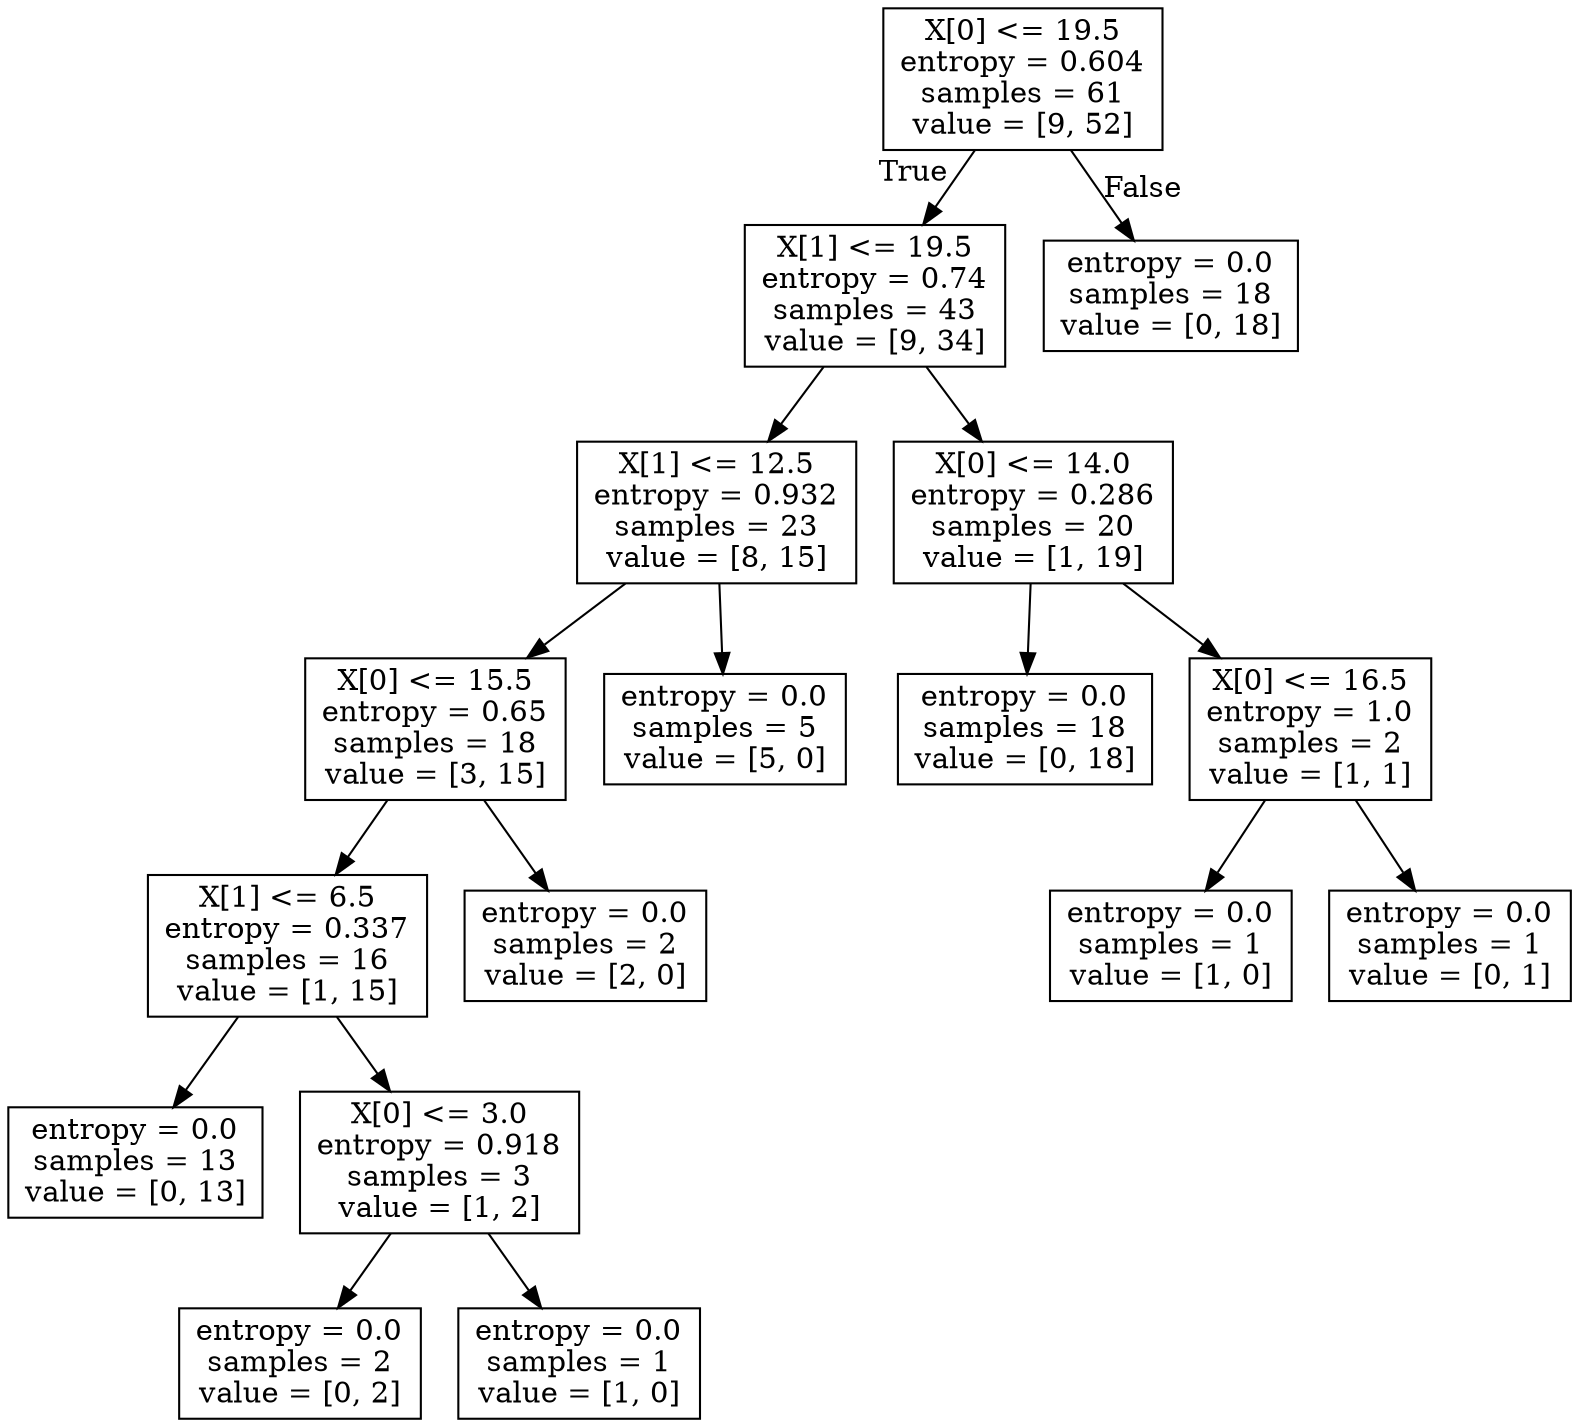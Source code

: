digraph Tree {
node [shape=box] ;
0 [label="X[0] <= 19.5\nentropy = 0.604\nsamples = 61\nvalue = [9, 52]"] ;
1 [label="X[1] <= 19.5\nentropy = 0.74\nsamples = 43\nvalue = [9, 34]"] ;
0 -> 1 [labeldistance=2.5, labelangle=45, headlabel="True"] ;
2 [label="X[1] <= 12.5\nentropy = 0.932\nsamples = 23\nvalue = [8, 15]"] ;
1 -> 2 ;
3 [label="X[0] <= 15.5\nentropy = 0.65\nsamples = 18\nvalue = [3, 15]"] ;
2 -> 3 ;
4 [label="X[1] <= 6.5\nentropy = 0.337\nsamples = 16\nvalue = [1, 15]"] ;
3 -> 4 ;
5 [label="entropy = 0.0\nsamples = 13\nvalue = [0, 13]"] ;
4 -> 5 ;
6 [label="X[0] <= 3.0\nentropy = 0.918\nsamples = 3\nvalue = [1, 2]"] ;
4 -> 6 ;
7 [label="entropy = 0.0\nsamples = 2\nvalue = [0, 2]"] ;
6 -> 7 ;
8 [label="entropy = 0.0\nsamples = 1\nvalue = [1, 0]"] ;
6 -> 8 ;
9 [label="entropy = 0.0\nsamples = 2\nvalue = [2, 0]"] ;
3 -> 9 ;
10 [label="entropy = 0.0\nsamples = 5\nvalue = [5, 0]"] ;
2 -> 10 ;
11 [label="X[0] <= 14.0\nentropy = 0.286\nsamples = 20\nvalue = [1, 19]"] ;
1 -> 11 ;
12 [label="entropy = 0.0\nsamples = 18\nvalue = [0, 18]"] ;
11 -> 12 ;
13 [label="X[0] <= 16.5\nentropy = 1.0\nsamples = 2\nvalue = [1, 1]"] ;
11 -> 13 ;
14 [label="entropy = 0.0\nsamples = 1\nvalue = [1, 0]"] ;
13 -> 14 ;
15 [label="entropy = 0.0\nsamples = 1\nvalue = [0, 1]"] ;
13 -> 15 ;
16 [label="entropy = 0.0\nsamples = 18\nvalue = [0, 18]"] ;
0 -> 16 [labeldistance=2.5, labelangle=-45, headlabel="False"] ;
}